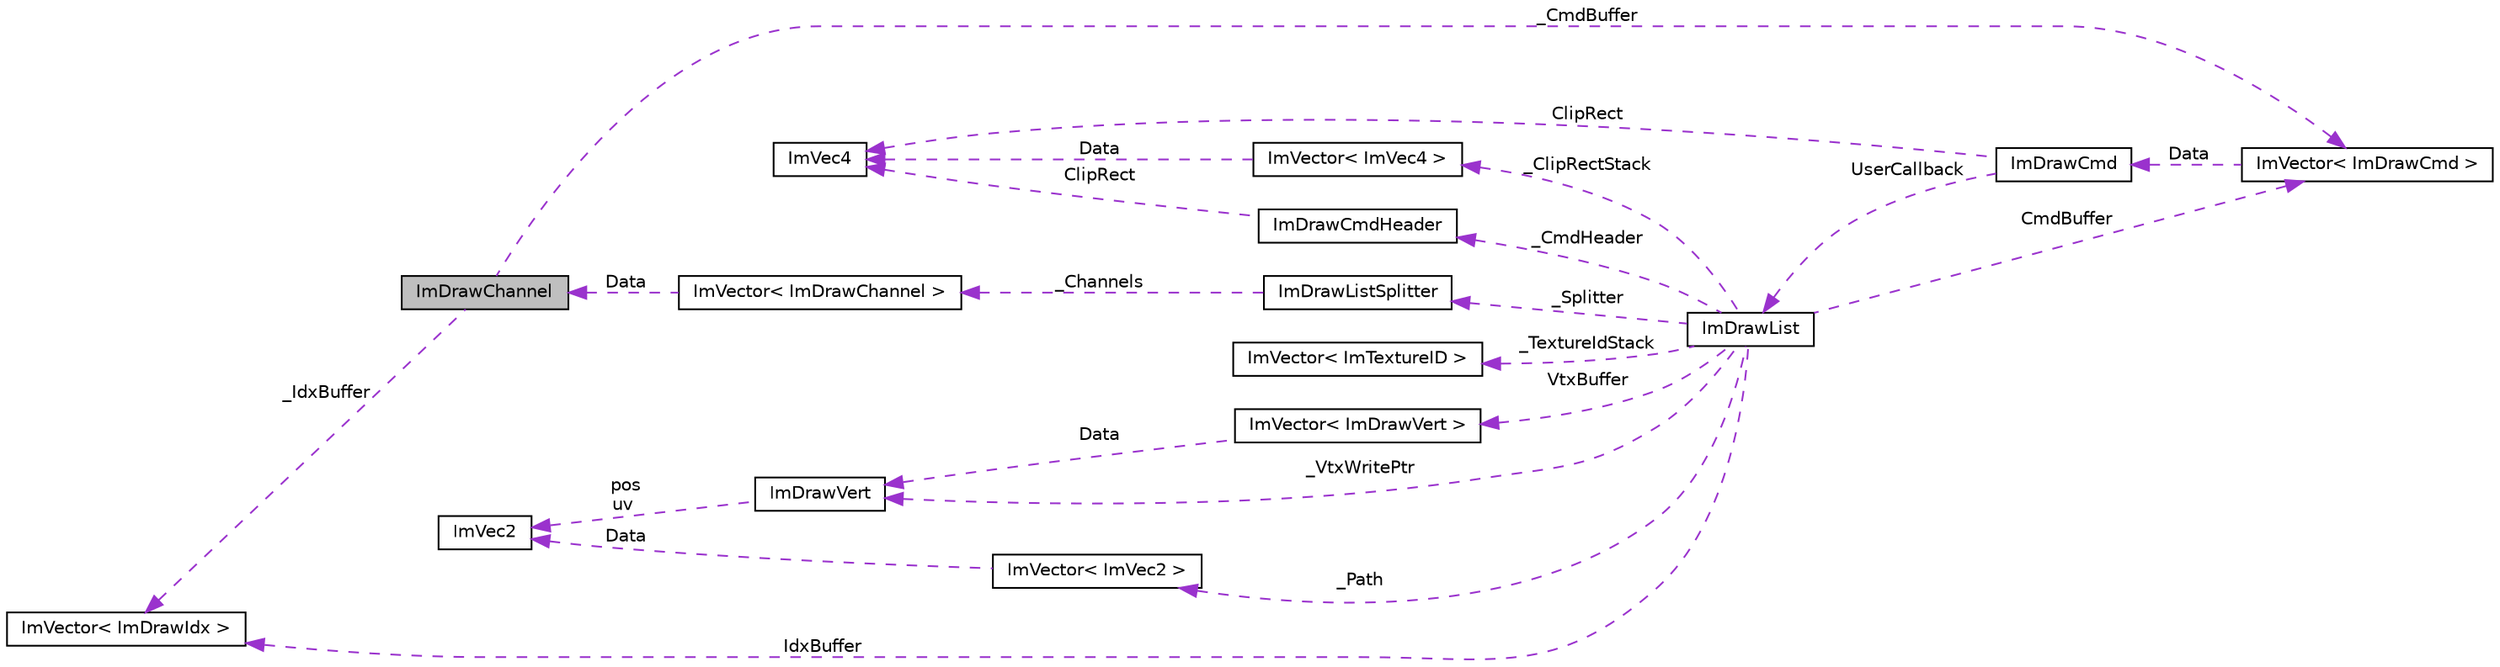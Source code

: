 digraph "ImDrawChannel"
{
 // LATEX_PDF_SIZE
  edge [fontname="Helvetica",fontsize="10",labelfontname="Helvetica",labelfontsize="10"];
  node [fontname="Helvetica",fontsize="10",shape=record];
  rankdir="LR";
  Node1 [label="ImDrawChannel",height=0.2,width=0.4,color="black", fillcolor="grey75", style="filled", fontcolor="black",tooltip=" "];
  Node2 -> Node1 [dir="back",color="darkorchid3",fontsize="10",style="dashed",label=" _CmdBuffer" ,fontname="Helvetica"];
  Node2 [label="ImVector\< ImDrawCmd \>",height=0.2,width=0.4,color="black", fillcolor="white", style="filled",URL="$struct_im_vector.html",tooltip=" "];
  Node3 -> Node2 [dir="back",color="darkorchid3",fontsize="10",style="dashed",label=" Data" ,fontname="Helvetica"];
  Node3 [label="ImDrawCmd",height=0.2,width=0.4,color="black", fillcolor="white", style="filled",URL="$struct_im_draw_cmd.html",tooltip=" "];
  Node4 -> Node3 [dir="back",color="darkorchid3",fontsize="10",style="dashed",label=" ClipRect" ,fontname="Helvetica"];
  Node4 [label="ImVec4",height=0.2,width=0.4,color="black", fillcolor="white", style="filled",URL="$struct_im_vec4.html",tooltip=" "];
  Node5 -> Node3 [dir="back",color="darkorchid3",fontsize="10",style="dashed",label=" UserCallback" ,fontname="Helvetica"];
  Node5 [label="ImDrawList",height=0.2,width=0.4,color="black", fillcolor="white", style="filled",URL="$struct_im_draw_list.html",tooltip=" "];
  Node2 -> Node5 [dir="back",color="darkorchid3",fontsize="10",style="dashed",label=" CmdBuffer" ,fontname="Helvetica"];
  Node6 -> Node5 [dir="back",color="darkorchid3",fontsize="10",style="dashed",label=" IdxBuffer" ,fontname="Helvetica"];
  Node6 [label="ImVector\< ImDrawIdx \>",height=0.2,width=0.4,color="black", fillcolor="white", style="filled",URL="$struct_im_vector.html",tooltip=" "];
  Node7 -> Node5 [dir="back",color="darkorchid3",fontsize="10",style="dashed",label=" VtxBuffer" ,fontname="Helvetica"];
  Node7 [label="ImVector\< ImDrawVert \>",height=0.2,width=0.4,color="black", fillcolor="white", style="filled",URL="$struct_im_vector.html",tooltip=" "];
  Node8 -> Node7 [dir="back",color="darkorchid3",fontsize="10",style="dashed",label=" Data" ,fontname="Helvetica"];
  Node8 [label="ImDrawVert",height=0.2,width=0.4,color="black", fillcolor="white", style="filled",URL="$struct_im_draw_vert.html",tooltip=" "];
  Node9 -> Node8 [dir="back",color="darkorchid3",fontsize="10",style="dashed",label=" pos\nuv" ,fontname="Helvetica"];
  Node9 [label="ImVec2",height=0.2,width=0.4,color="black", fillcolor="white", style="filled",URL="$struct_im_vec2.html",tooltip=" "];
  Node8 -> Node5 [dir="back",color="darkorchid3",fontsize="10",style="dashed",label=" _VtxWritePtr" ,fontname="Helvetica"];
  Node10 -> Node5 [dir="back",color="darkorchid3",fontsize="10",style="dashed",label=" _ClipRectStack" ,fontname="Helvetica"];
  Node10 [label="ImVector\< ImVec4 \>",height=0.2,width=0.4,color="black", fillcolor="white", style="filled",URL="$struct_im_vector.html",tooltip=" "];
  Node4 -> Node10 [dir="back",color="darkorchid3",fontsize="10",style="dashed",label=" Data" ,fontname="Helvetica"];
  Node11 -> Node5 [dir="back",color="darkorchid3",fontsize="10",style="dashed",label=" _TextureIdStack" ,fontname="Helvetica"];
  Node11 [label="ImVector\< ImTextureID \>",height=0.2,width=0.4,color="black", fillcolor="white", style="filled",URL="$struct_im_vector.html",tooltip=" "];
  Node12 -> Node5 [dir="back",color="darkorchid3",fontsize="10",style="dashed",label=" _Path" ,fontname="Helvetica"];
  Node12 [label="ImVector\< ImVec2 \>",height=0.2,width=0.4,color="black", fillcolor="white", style="filled",URL="$struct_im_vector.html",tooltip=" "];
  Node9 -> Node12 [dir="back",color="darkorchid3",fontsize="10",style="dashed",label=" Data" ,fontname="Helvetica"];
  Node13 -> Node5 [dir="back",color="darkorchid3",fontsize="10",style="dashed",label=" _CmdHeader" ,fontname="Helvetica"];
  Node13 [label="ImDrawCmdHeader",height=0.2,width=0.4,color="black", fillcolor="white", style="filled",URL="$struct_im_draw_cmd_header.html",tooltip=" "];
  Node4 -> Node13 [dir="back",color="darkorchid3",fontsize="10",style="dashed",label=" ClipRect" ,fontname="Helvetica"];
  Node14 -> Node5 [dir="back",color="darkorchid3",fontsize="10",style="dashed",label=" _Splitter" ,fontname="Helvetica"];
  Node14 [label="ImDrawListSplitter",height=0.2,width=0.4,color="black", fillcolor="white", style="filled",URL="$struct_im_draw_list_splitter.html",tooltip=" "];
  Node15 -> Node14 [dir="back",color="darkorchid3",fontsize="10",style="dashed",label=" _Channels" ,fontname="Helvetica"];
  Node15 [label="ImVector\< ImDrawChannel \>",height=0.2,width=0.4,color="black", fillcolor="white", style="filled",URL="$struct_im_vector.html",tooltip=" "];
  Node1 -> Node15 [dir="back",color="darkorchid3",fontsize="10",style="dashed",label=" Data" ,fontname="Helvetica"];
  Node6 -> Node1 [dir="back",color="darkorchid3",fontsize="10",style="dashed",label=" _IdxBuffer" ,fontname="Helvetica"];
}
